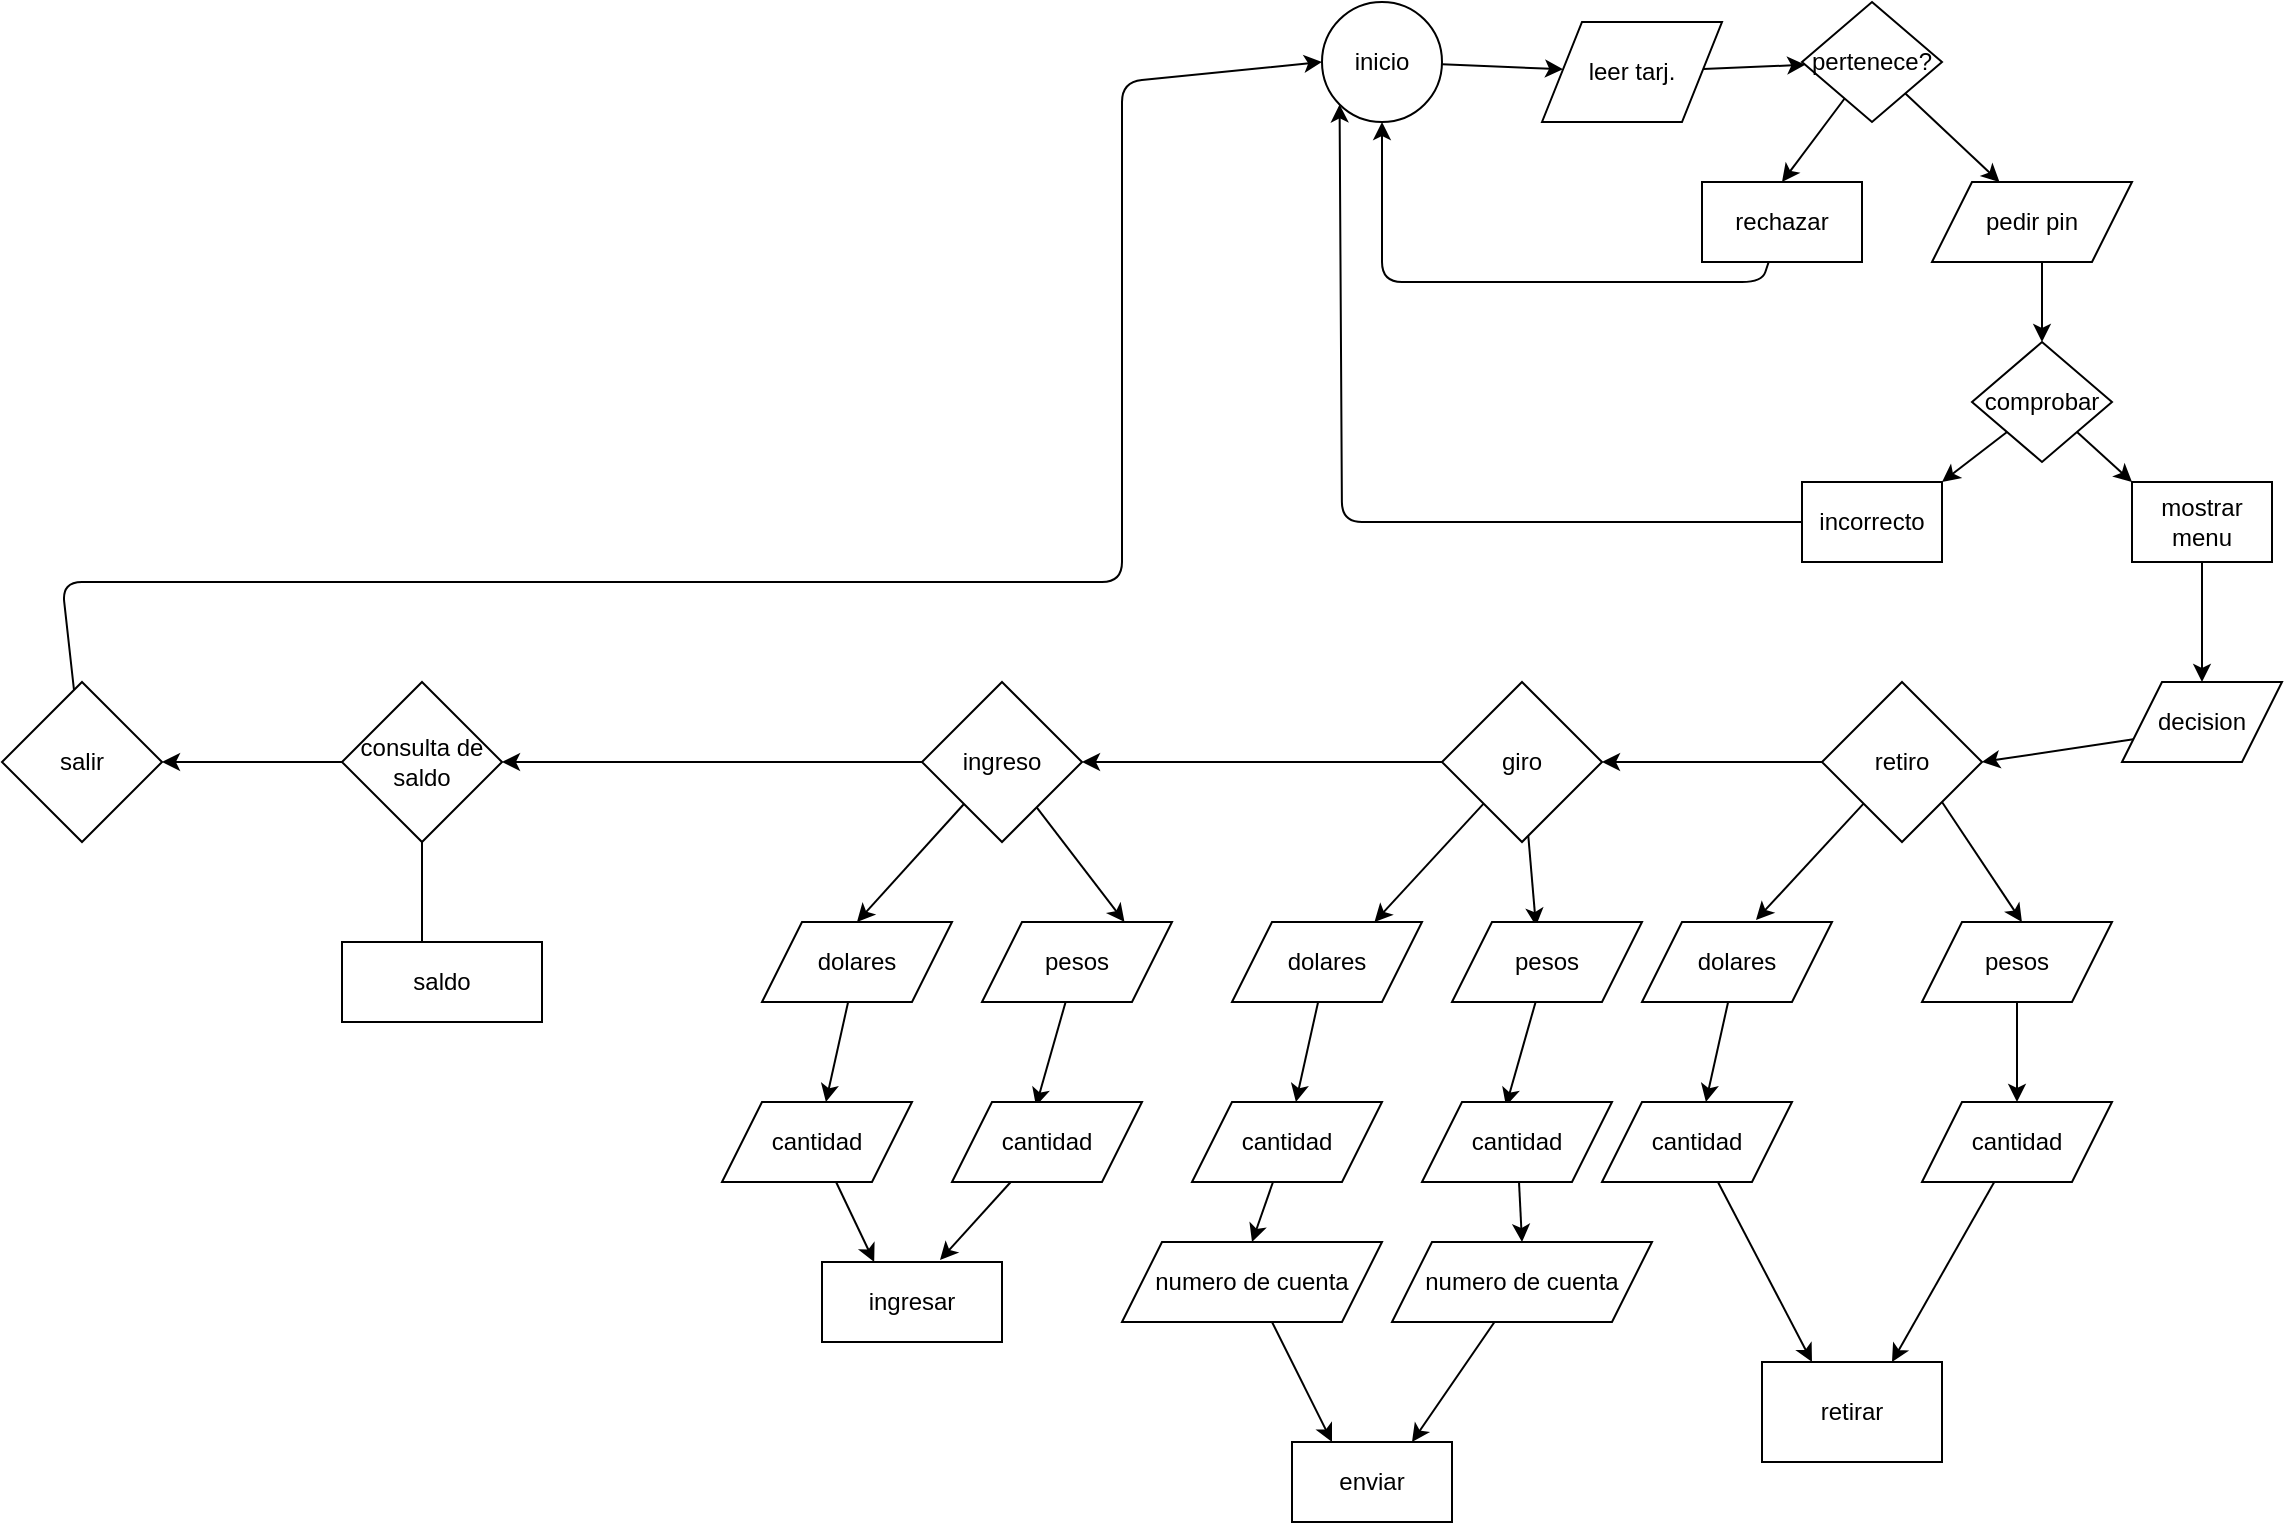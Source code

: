 <mxfile>
    <diagram id="1IlNnRpG67o250DCA7C_" name="Page-1">
        <mxGraphModel dx="1519" dy="585" grid="1" gridSize="10" guides="1" tooltips="1" connect="1" arrows="1" fold="1" page="1" pageScale="1" pageWidth="850" pageHeight="1100" math="0" shadow="0">
            <root>
                <mxCell id="0"/>
                <mxCell id="1" parent="0"/>
                <mxCell id="26" style="edgeStyle=none;html=1;" edge="1" parent="1" source="2" target="4">
                    <mxGeometry relative="1" as="geometry"/>
                </mxCell>
                <mxCell id="2" value="inicio" style="ellipse;whiteSpace=wrap;html=1;aspect=fixed;" vertex="1" parent="1">
                    <mxGeometry x="20" y="20" width="60" height="60" as="geometry"/>
                </mxCell>
                <mxCell id="7" style="edgeStyle=none;html=1;" edge="1" parent="1" source="4" target="6">
                    <mxGeometry relative="1" as="geometry"/>
                </mxCell>
                <mxCell id="4" value="leer tarj." style="shape=parallelogram;perimeter=parallelogramPerimeter;whiteSpace=wrap;html=1;fixedSize=1;" vertex="1" parent="1">
                    <mxGeometry x="130" y="30" width="90" height="50" as="geometry"/>
                </mxCell>
                <mxCell id="10" style="edgeStyle=none;html=1;" edge="1" parent="1" source="6">
                    <mxGeometry relative="1" as="geometry">
                        <mxPoint x="358.75" y="110" as="targetPoint"/>
                    </mxGeometry>
                </mxCell>
                <mxCell id="11" style="edgeStyle=none;html=1;entryX=0.5;entryY=0;entryDx=0;entryDy=0;" edge="1" parent="1" source="6" target="8">
                    <mxGeometry relative="1" as="geometry"/>
                </mxCell>
                <mxCell id="6" value="pertenece?" style="rhombus;whiteSpace=wrap;html=1;" vertex="1" parent="1">
                    <mxGeometry x="260" y="20" width="70" height="60" as="geometry"/>
                </mxCell>
                <mxCell id="14" style="edgeStyle=none;html=1;" edge="1" parent="1" source="8" target="2">
                    <mxGeometry relative="1" as="geometry">
                        <mxPoint x="40" y="160" as="targetPoint"/>
                        <Array as="points">
                            <mxPoint x="240" y="160"/>
                            <mxPoint x="50" y="160"/>
                        </Array>
                    </mxGeometry>
                </mxCell>
                <mxCell id="8" value="rechazar" style="rounded=0;whiteSpace=wrap;html=1;" vertex="1" parent="1">
                    <mxGeometry x="210" y="110" width="80" height="40" as="geometry"/>
                </mxCell>
                <mxCell id="16" style="edgeStyle=none;html=1;exitX=0.5;exitY=1;exitDx=0;exitDy=0;entryX=0.5;entryY=0;entryDx=0;entryDy=0;" edge="1" parent="1" target="15">
                    <mxGeometry relative="1" as="geometry">
                        <mxPoint x="380" y="150" as="sourcePoint"/>
                    </mxGeometry>
                </mxCell>
                <mxCell id="19" style="edgeStyle=none;html=1;exitX=0;exitY=1;exitDx=0;exitDy=0;entryX=1;entryY=0;entryDx=0;entryDy=0;" edge="1" parent="1" source="15" target="17">
                    <mxGeometry relative="1" as="geometry"/>
                </mxCell>
                <mxCell id="20" style="edgeStyle=none;html=1;exitX=1;exitY=1;exitDx=0;exitDy=0;entryX=0;entryY=0;entryDx=0;entryDy=0;" edge="1" parent="1" source="15" target="18">
                    <mxGeometry relative="1" as="geometry"/>
                </mxCell>
                <mxCell id="15" value="comprobar" style="rhombus;whiteSpace=wrap;html=1;" vertex="1" parent="1">
                    <mxGeometry x="345" y="190" width="70" height="60" as="geometry"/>
                </mxCell>
                <mxCell id="21" style="edgeStyle=none;html=1;entryX=0;entryY=1;entryDx=0;entryDy=0;" edge="1" parent="1" source="17" target="2">
                    <mxGeometry relative="1" as="geometry">
                        <mxPoint x="30" y="190" as="targetPoint"/>
                        <Array as="points">
                            <mxPoint x="30" y="280"/>
                        </Array>
                    </mxGeometry>
                </mxCell>
                <mxCell id="17" value="incorrecto" style="rounded=0;whiteSpace=wrap;html=1;" vertex="1" parent="1">
                    <mxGeometry x="260" y="260" width="70" height="40" as="geometry"/>
                </mxCell>
                <mxCell id="25" style="edgeStyle=none;html=1;entryX=0.5;entryY=0;entryDx=0;entryDy=0;" edge="1" parent="1" source="18" target="22">
                    <mxGeometry relative="1" as="geometry"/>
                </mxCell>
                <mxCell id="18" value="mostrar menu" style="rounded=0;whiteSpace=wrap;html=1;" vertex="1" parent="1">
                    <mxGeometry x="425" y="260" width="70" height="40" as="geometry"/>
                </mxCell>
                <mxCell id="41" style="edgeStyle=none;html=1;exitX=0;exitY=0.75;exitDx=0;exitDy=0;entryX=1;entryY=0.5;entryDx=0;entryDy=0;" edge="1" parent="1" source="22" target="40">
                    <mxGeometry relative="1" as="geometry"/>
                </mxCell>
                <mxCell id="22" value="decision" style="shape=parallelogram;perimeter=parallelogramPerimeter;whiteSpace=wrap;html=1;fixedSize=1;" vertex="1" parent="1">
                    <mxGeometry x="420" y="360" width="80" height="40" as="geometry"/>
                </mxCell>
                <mxCell id="43" style="edgeStyle=none;html=1;exitX=1;exitY=1;exitDx=0;exitDy=0;entryX=0.526;entryY=0;entryDx=0;entryDy=0;entryPerimeter=0;" edge="1" parent="1" source="40" target="46">
                    <mxGeometry relative="1" as="geometry">
                        <mxPoint x="360" y="474" as="targetPoint"/>
                    </mxGeometry>
                </mxCell>
                <mxCell id="49" style="edgeStyle=none;html=1;entryX=0.6;entryY=-0.025;entryDx=0;entryDy=0;entryPerimeter=0;" edge="1" parent="1" source="40" target="48">
                    <mxGeometry relative="1" as="geometry"/>
                </mxCell>
                <mxCell id="54" style="edgeStyle=none;html=1;" edge="1" parent="1" source="40">
                    <mxGeometry relative="1" as="geometry">
                        <mxPoint x="160" y="400" as="targetPoint"/>
                    </mxGeometry>
                </mxCell>
                <mxCell id="40" value="retiro" style="rhombus;whiteSpace=wrap;html=1;" vertex="1" parent="1">
                    <mxGeometry x="270" y="360" width="80" height="80" as="geometry"/>
                </mxCell>
                <mxCell id="45" value="pedir pin" style="shape=parallelogram;perimeter=parallelogramPerimeter;whiteSpace=wrap;html=1;fixedSize=1;" vertex="1" parent="1">
                    <mxGeometry x="325" y="110" width="100" height="40" as="geometry"/>
                </mxCell>
                <mxCell id="50" style="edgeStyle=none;html=1;" edge="1" parent="1" source="46">
                    <mxGeometry relative="1" as="geometry">
                        <mxPoint x="367.5" y="570" as="targetPoint"/>
                    </mxGeometry>
                </mxCell>
                <mxCell id="46" value="pesos" style="shape=parallelogram;perimeter=parallelogramPerimeter;whiteSpace=wrap;html=1;fixedSize=1;" vertex="1" parent="1">
                    <mxGeometry x="320" y="480" width="95" height="40" as="geometry"/>
                </mxCell>
                <mxCell id="53" style="edgeStyle=none;html=1;" edge="1" parent="1" source="48" target="52">
                    <mxGeometry relative="1" as="geometry"/>
                </mxCell>
                <mxCell id="48" value="dolares" style="shape=parallelogram;perimeter=parallelogramPerimeter;whiteSpace=wrap;html=1;fixedSize=1;" vertex="1" parent="1">
                    <mxGeometry x="180" y="480" width="95" height="40" as="geometry"/>
                </mxCell>
                <mxCell id="74" style="edgeStyle=none;html=1;entryX=1;entryY=0;entryDx=0;entryDy=0;" edge="1" parent="1" source="51">
                    <mxGeometry relative="1" as="geometry">
                        <mxPoint x="305" y="700" as="targetPoint"/>
                    </mxGeometry>
                </mxCell>
                <mxCell id="51" value="cantidad" style="shape=parallelogram;perimeter=parallelogramPerimeter;whiteSpace=wrap;html=1;fixedSize=1;" vertex="1" parent="1">
                    <mxGeometry x="320" y="570" width="95" height="40" as="geometry"/>
                </mxCell>
                <mxCell id="73" style="edgeStyle=none;html=1;entryX=0;entryY=0;entryDx=0;entryDy=0;" edge="1" parent="1" source="52">
                    <mxGeometry relative="1" as="geometry">
                        <mxPoint x="265" y="700" as="targetPoint"/>
                    </mxGeometry>
                </mxCell>
                <mxCell id="52" value="cantidad" style="shape=parallelogram;perimeter=parallelogramPerimeter;whiteSpace=wrap;html=1;fixedSize=1;" vertex="1" parent="1">
                    <mxGeometry x="160" y="570" width="95" height="40" as="geometry"/>
                </mxCell>
                <mxCell id="62" style="edgeStyle=none;html=1;entryX=0.442;entryY=0.05;entryDx=0;entryDy=0;entryPerimeter=0;" edge="1" parent="1" source="55" target="57">
                    <mxGeometry relative="1" as="geometry"/>
                </mxCell>
                <mxCell id="63" style="edgeStyle=none;html=1;entryX=0.75;entryY=0;entryDx=0;entryDy=0;" edge="1" parent="1" source="55" target="59">
                    <mxGeometry relative="1" as="geometry"/>
                </mxCell>
                <mxCell id="75" style="edgeStyle=none;html=1;" edge="1" parent="1" source="55" target="76">
                    <mxGeometry relative="1" as="geometry">
                        <mxPoint x="-140" y="400" as="targetPoint"/>
                    </mxGeometry>
                </mxCell>
                <mxCell id="55" value="giro" style="rhombus;whiteSpace=wrap;html=1;" vertex="1" parent="1">
                    <mxGeometry x="80" y="360" width="80" height="80" as="geometry"/>
                </mxCell>
                <mxCell id="56" style="edgeStyle=none;html=1;entryX=0.442;entryY=0.05;entryDx=0;entryDy=0;entryPerimeter=0;" edge="1" parent="1" source="57" target="60">
                    <mxGeometry relative="1" as="geometry">
                        <mxPoint x="162.5" y="570" as="targetPoint"/>
                    </mxGeometry>
                </mxCell>
                <mxCell id="57" value="pesos" style="shape=parallelogram;perimeter=parallelogramPerimeter;whiteSpace=wrap;html=1;fixedSize=1;" vertex="1" parent="1">
                    <mxGeometry x="85" y="480" width="95" height="40" as="geometry"/>
                </mxCell>
                <mxCell id="58" style="edgeStyle=none;html=1;" edge="1" parent="1" source="59" target="61">
                    <mxGeometry relative="1" as="geometry"/>
                </mxCell>
                <mxCell id="59" value="dolares" style="shape=parallelogram;perimeter=parallelogramPerimeter;whiteSpace=wrap;html=1;fixedSize=1;" vertex="1" parent="1">
                    <mxGeometry x="-25" y="480" width="95" height="40" as="geometry"/>
                </mxCell>
                <mxCell id="68" style="edgeStyle=none;html=1;entryX=0.5;entryY=0;entryDx=0;entryDy=0;" edge="1" parent="1" source="60" target="67">
                    <mxGeometry relative="1" as="geometry"/>
                </mxCell>
                <mxCell id="60" value="cantidad" style="shape=parallelogram;perimeter=parallelogramPerimeter;whiteSpace=wrap;html=1;fixedSize=1;" vertex="1" parent="1">
                    <mxGeometry x="70" y="570" width="95" height="40" as="geometry"/>
                </mxCell>
                <mxCell id="65" style="edgeStyle=none;html=1;entryX=0.5;entryY=0;entryDx=0;entryDy=0;" edge="1" parent="1" source="61" target="64">
                    <mxGeometry relative="1" as="geometry"/>
                </mxCell>
                <mxCell id="61" value="cantidad" style="shape=parallelogram;perimeter=parallelogramPerimeter;whiteSpace=wrap;html=1;fixedSize=1;" vertex="1" parent="1">
                    <mxGeometry x="-45" y="570" width="95" height="40" as="geometry"/>
                </mxCell>
                <mxCell id="71" style="edgeStyle=none;html=1;entryX=0.25;entryY=0;entryDx=0;entryDy=0;" edge="1" parent="1" source="64" target="99">
                    <mxGeometry relative="1" as="geometry">
                        <mxPoint x="30.882" y="744.118" as="targetPoint"/>
                    </mxGeometry>
                </mxCell>
                <mxCell id="64" value="numero de cuenta" style="shape=parallelogram;perimeter=parallelogramPerimeter;whiteSpace=wrap;html=1;fixedSize=1;" vertex="1" parent="1">
                    <mxGeometry x="-80" y="640" width="130" height="40" as="geometry"/>
                </mxCell>
                <mxCell id="70" style="edgeStyle=none;html=1;entryX=0.75;entryY=0;entryDx=0;entryDy=0;" edge="1" parent="1" source="67" target="99">
                    <mxGeometry relative="1" as="geometry">
                        <mxPoint x="61.216" y="746.216" as="targetPoint"/>
                    </mxGeometry>
                </mxCell>
                <mxCell id="67" value="numero de cuenta" style="shape=parallelogram;perimeter=parallelogramPerimeter;whiteSpace=wrap;html=1;fixedSize=1;" vertex="1" parent="1">
                    <mxGeometry x="55" y="640" width="130" height="40" as="geometry"/>
                </mxCell>
                <mxCell id="83" style="edgeStyle=none;html=1;entryX=0.5;entryY=0;entryDx=0;entryDy=0;" edge="1" parent="1" source="76" target="80">
                    <mxGeometry relative="1" as="geometry"/>
                </mxCell>
                <mxCell id="84" style="edgeStyle=none;html=1;entryX=0.75;entryY=0;entryDx=0;entryDy=0;" edge="1" parent="1" source="76" target="78">
                    <mxGeometry relative="1" as="geometry"/>
                </mxCell>
                <mxCell id="89" style="edgeStyle=none;html=1;entryX=1;entryY=0.5;entryDx=0;entryDy=0;" edge="1" parent="1" source="76" target="88">
                    <mxGeometry relative="1" as="geometry"/>
                </mxCell>
                <mxCell id="76" value="ingreso" style="rhombus;whiteSpace=wrap;html=1;" vertex="1" parent="1">
                    <mxGeometry x="-180" y="360" width="80" height="80" as="geometry"/>
                </mxCell>
                <mxCell id="77" style="edgeStyle=none;html=1;entryX=0.442;entryY=0.05;entryDx=0;entryDy=0;entryPerimeter=0;" edge="1" parent="1" source="78" target="81">
                    <mxGeometry relative="1" as="geometry">
                        <mxPoint x="-72.5" y="570" as="targetPoint"/>
                    </mxGeometry>
                </mxCell>
                <mxCell id="78" value="pesos" style="shape=parallelogram;perimeter=parallelogramPerimeter;whiteSpace=wrap;html=1;fixedSize=1;" vertex="1" parent="1">
                    <mxGeometry x="-150" y="480" width="95" height="40" as="geometry"/>
                </mxCell>
                <mxCell id="79" style="edgeStyle=none;html=1;" edge="1" parent="1" source="80" target="82">
                    <mxGeometry relative="1" as="geometry"/>
                </mxCell>
                <mxCell id="80" value="dolares" style="shape=parallelogram;perimeter=parallelogramPerimeter;whiteSpace=wrap;html=1;fixedSize=1;" vertex="1" parent="1">
                    <mxGeometry x="-260" y="480" width="95" height="40" as="geometry"/>
                </mxCell>
                <mxCell id="87" style="edgeStyle=none;html=1;" edge="1" parent="1" source="81">
                    <mxGeometry relative="1" as="geometry">
                        <mxPoint x="-170.984" y="649.016" as="targetPoint"/>
                    </mxGeometry>
                </mxCell>
                <mxCell id="81" value="cantidad" style="shape=parallelogram;perimeter=parallelogramPerimeter;whiteSpace=wrap;html=1;fixedSize=1;" vertex="1" parent="1">
                    <mxGeometry x="-165" y="570" width="95" height="40" as="geometry"/>
                </mxCell>
                <mxCell id="86" style="edgeStyle=none;html=1;entryX=0.29;entryY=0;entryDx=0;entryDy=0;entryPerimeter=0;" edge="1" parent="1" source="82" target="98">
                    <mxGeometry relative="1" as="geometry">
                        <mxPoint x="-203.878" y="643.878" as="targetPoint"/>
                    </mxGeometry>
                </mxCell>
                <mxCell id="82" value="cantidad" style="shape=parallelogram;perimeter=parallelogramPerimeter;whiteSpace=wrap;html=1;fixedSize=1;" vertex="1" parent="1">
                    <mxGeometry x="-280" y="570" width="95" height="40" as="geometry"/>
                </mxCell>
                <mxCell id="90" style="edgeStyle=none;html=1;" edge="1" parent="1" source="88">
                    <mxGeometry relative="1" as="geometry">
                        <mxPoint x="-560" y="400" as="targetPoint"/>
                    </mxGeometry>
                </mxCell>
                <mxCell id="96" style="edgeStyle=none;html=1;entryX=0.4;entryY=0.25;entryDx=0;entryDy=0;entryPerimeter=0;" edge="1" parent="1" source="88" target="95">
                    <mxGeometry relative="1" as="geometry"/>
                </mxCell>
                <mxCell id="88" value="consulta de saldo" style="rhombus;whiteSpace=wrap;html=1;" vertex="1" parent="1">
                    <mxGeometry x="-470" y="360" width="80" height="80" as="geometry"/>
                </mxCell>
                <mxCell id="103" style="edgeStyle=none;html=1;entryX=0;entryY=0.5;entryDx=0;entryDy=0;" edge="1" parent="1" source="92" target="2">
                    <mxGeometry relative="1" as="geometry">
                        <mxPoint x="-80" y="10" as="targetPoint"/>
                        <Array as="points">
                            <mxPoint x="-610" y="310"/>
                            <mxPoint x="-80" y="310"/>
                            <mxPoint x="-80" y="60"/>
                        </Array>
                    </mxGeometry>
                </mxCell>
                <mxCell id="92" value="salir" style="rhombus;whiteSpace=wrap;html=1;" vertex="1" parent="1">
                    <mxGeometry x="-640" y="360" width="80" height="80" as="geometry"/>
                </mxCell>
                <mxCell id="95" value="saldo" style="rounded=0;whiteSpace=wrap;html=1;" vertex="1" parent="1">
                    <mxGeometry x="-470" y="490" width="100" height="40" as="geometry"/>
                </mxCell>
                <mxCell id="98" value="ingresar" style="rounded=0;whiteSpace=wrap;html=1;" vertex="1" parent="1">
                    <mxGeometry x="-230" y="650" width="90" height="40" as="geometry"/>
                </mxCell>
                <mxCell id="99" value="enviar" style="rounded=0;whiteSpace=wrap;html=1;" vertex="1" parent="1">
                    <mxGeometry x="5" y="740" width="80" height="40" as="geometry"/>
                </mxCell>
                <mxCell id="101" value="retirar" style="rounded=0;whiteSpace=wrap;html=1;" vertex="1" parent="1">
                    <mxGeometry x="240" y="700" width="90" height="50" as="geometry"/>
                </mxCell>
            </root>
        </mxGraphModel>
    </diagram>
</mxfile>